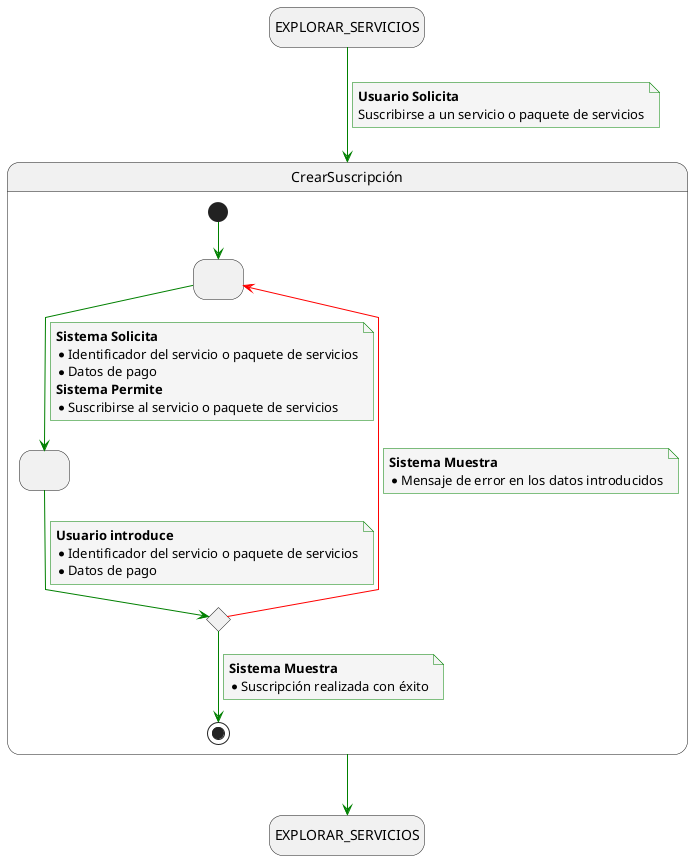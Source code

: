 @startuml
skinparam {
    NoteBackgroundColor #whiteSmoke
    ArrowColor #green
    NoteBorderColor #green
    linetype polyline
}

hide empty description

state startState as "EXPLORAR_SERVICIOS"
state endState as "EXPLORAR_SERVICIOS"

startState --> CrearSuscripción
note on link
    <b>Usuario Solicita</b>
    Suscribirse a un servicio o paquete de servicios
end note

CrearSuscripción --> endState

state CrearSuscripción {
state 2 as " "
state 3 as " "
state 4 <<choice>>

[*] -down-> 2

2 -down-> 3
note on link
<b>Sistema Solicita</b>
* Identificador del servicio o paquete de servicios
* Datos de pago
<b>Sistema Permite</b>
* Suscribirse al servicio o paquete de servicios
end note

3 -down-> 4
note on link
<b>Usuario introduce</b>
* Identificador del servicio o paquete de servicios
* Datos de pago
end note

4 -down-> [*]
note on link
<b>Sistema Muestra</b>
* Suscripción realizada con éxito
end note

4 -[#red]-> 2
note on link
<b>Sistema Muestra</b>
* Mensaje de error en los datos introducidos
end note

}

@enduml